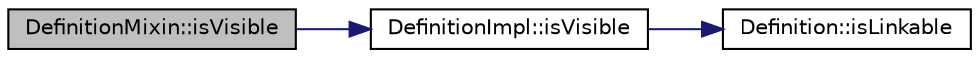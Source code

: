 digraph "DefinitionMixin::isVisible"
{
 // LATEX_PDF_SIZE
  edge [fontname="Helvetica",fontsize="10",labelfontname="Helvetica",labelfontsize="10"];
  node [fontname="Helvetica",fontsize="10",shape=record];
  rankdir="LR";
  Node1 [label="DefinitionMixin::isVisible",height=0.2,width=0.4,color="black", fillcolor="grey75", style="filled", fontcolor="black",tooltip=" "];
  Node1 -> Node2 [color="midnightblue",fontsize="10",style="solid",fontname="Helvetica"];
  Node2 [label="DefinitionImpl::isVisible",height=0.2,width=0.4,color="black", fillcolor="white", style="filled",URL="$classDefinitionImpl.html#a3555c553464803cb4e9c5337c88e8a17",tooltip=" "];
  Node2 -> Node3 [color="midnightblue",fontsize="10",style="solid",fontname="Helvetica"];
  Node3 [label="Definition::isLinkable",height=0.2,width=0.4,color="black", fillcolor="white", style="filled",URL="$classDefinition.html#a4002fd79c2d4dcf667c37c83d4214deb",tooltip=" "];
}
